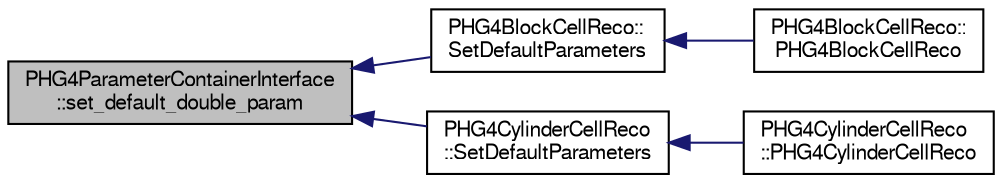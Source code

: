 digraph "PHG4ParameterContainerInterface::set_default_double_param"
{
  bgcolor="transparent";
  edge [fontname="FreeSans",fontsize="10",labelfontname="FreeSans",labelfontsize="10"];
  node [fontname="FreeSans",fontsize="10",shape=record];
  rankdir="LR";
  Node1 [label="PHG4ParameterContainerInterface\l::set_default_double_param",height=0.2,width=0.4,color="black", fillcolor="grey75", style="filled" fontcolor="black"];
  Node1 -> Node2 [dir="back",color="midnightblue",fontsize="10",style="solid",fontname="FreeSans"];
  Node2 [label="PHG4BlockCellReco::\lSetDefaultParameters",height=0.2,width=0.4,color="black",URL="$df/d5e/classPHG4BlockCellReco.html#ae2234f60490d0fc28a3ca73d4bc531af"];
  Node2 -> Node3 [dir="back",color="midnightblue",fontsize="10",style="solid",fontname="FreeSans"];
  Node3 [label="PHG4BlockCellReco::\lPHG4BlockCellReco",height=0.2,width=0.4,color="black",URL="$df/d5e/classPHG4BlockCellReco.html#a2f7de5c81029953c507636c26df6f34b"];
  Node1 -> Node4 [dir="back",color="midnightblue",fontsize="10",style="solid",fontname="FreeSans"];
  Node4 [label="PHG4CylinderCellReco\l::SetDefaultParameters",height=0.2,width=0.4,color="black",URL="$d5/dd0/classPHG4CylinderCellReco.html#ad65ddf63cd840e9841ebc831b8b1c392"];
  Node4 -> Node5 [dir="back",color="midnightblue",fontsize="10",style="solid",fontname="FreeSans"];
  Node5 [label="PHG4CylinderCellReco\l::PHG4CylinderCellReco",height=0.2,width=0.4,color="black",URL="$d5/dd0/classPHG4CylinderCellReco.html#a1098d61b960b7de6b26f564292a5fa90"];
}
